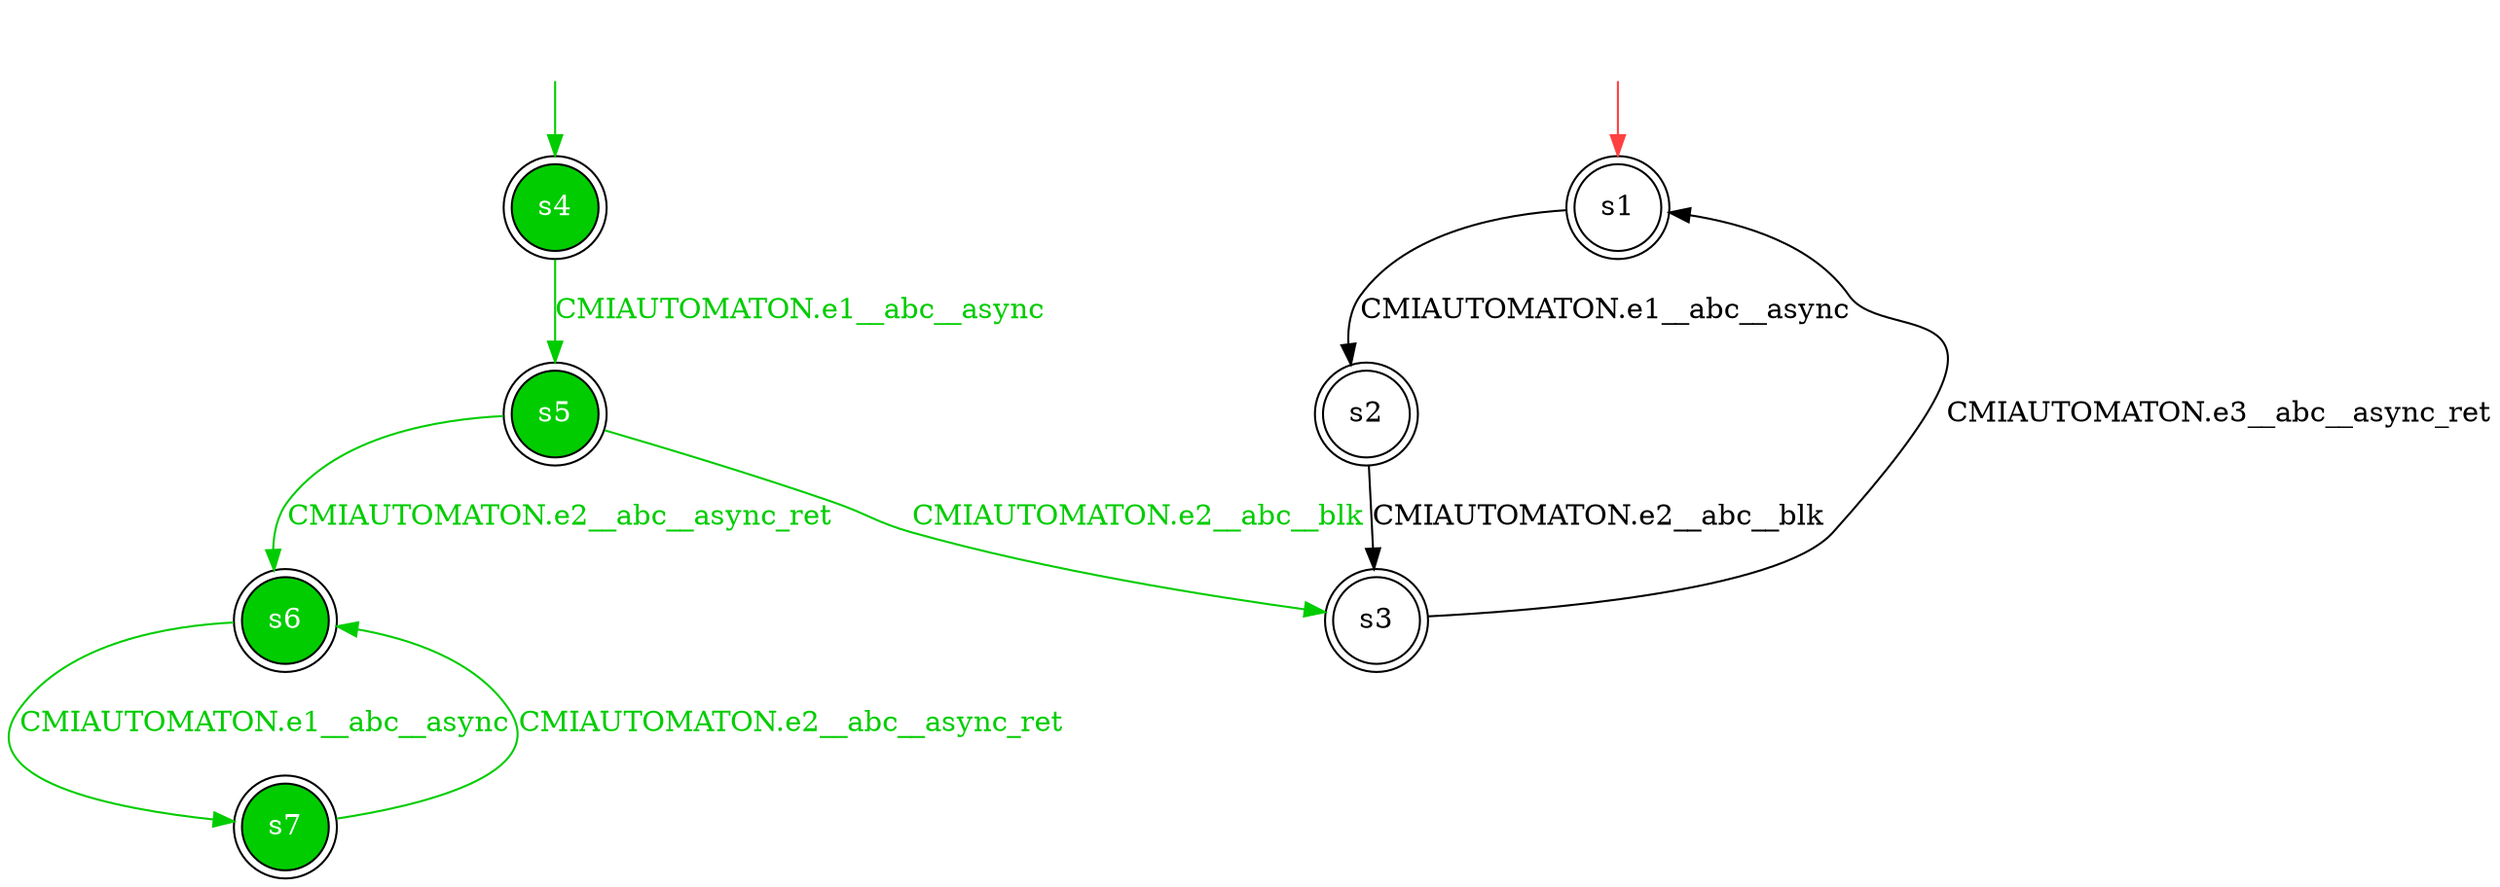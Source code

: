 digraph diffautomaton {
	1 [label=<s1> shape="doublecircle"];
	4 [label=<s4> shape="doublecircle" fillcolor="#00cc00" fontcolor="#ffffff" style="filled"];
	2 [label=<s2> shape="doublecircle"];
	3 [label=<s3> shape="doublecircle"];
	5 [label=<s5> shape="doublecircle" fillcolor="#00cc00" fontcolor="#ffffff" style="filled"];
	6 [label=<s6> shape="doublecircle" fillcolor="#00cc00" fontcolor="#ffffff" style="filled"];
	7 [label=<s7> shape="doublecircle" fillcolor="#00cc00" fontcolor="#ffffff" style="filled"];
	__init1 [label=<> shape="none"];
	__init1 -> 1 [color="#ff4040"];
	__init4 [label=<> shape="none"];
	__init4 -> 4 [color="#00cc00"];
	1 -> 2 [label=<<font color="#000000">CMIAUTOMATON.e1__abc__async</font>> id="1-0-2"];
	4 -> 5 [label=<<font color="#00cc00">CMIAUTOMATON.e1__abc__async</font>> color="#00cc00" id="4-0-5"];
	2 -> 3 [label=<<font color="#000000">CMIAUTOMATON.e2__abc__blk</font>> id="2-0-3"];
	3 -> 1 [label=<<font color="#000000">CMIAUTOMATON.e3__abc__async_ret</font>> id="3-0-1"];
	5 -> 3 [label=<<font color="#00cc00">CMIAUTOMATON.e2__abc__blk</font>> color="#00cc00" id="5-0-3"];
	5 -> 6 [label=<<font color="#00cc00">CMIAUTOMATON.e2__abc__async_ret</font>> color="#00cc00" id="5-1-6"];
	6 -> 7 [label=<<font color="#00cc00">CMIAUTOMATON.e1__abc__async</font>> color="#00cc00" id="6-0-7"];
	7 -> 6 [label=<<font color="#00cc00">CMIAUTOMATON.e2__abc__async_ret</font>> color="#00cc00" id="7-0-6"];
}

